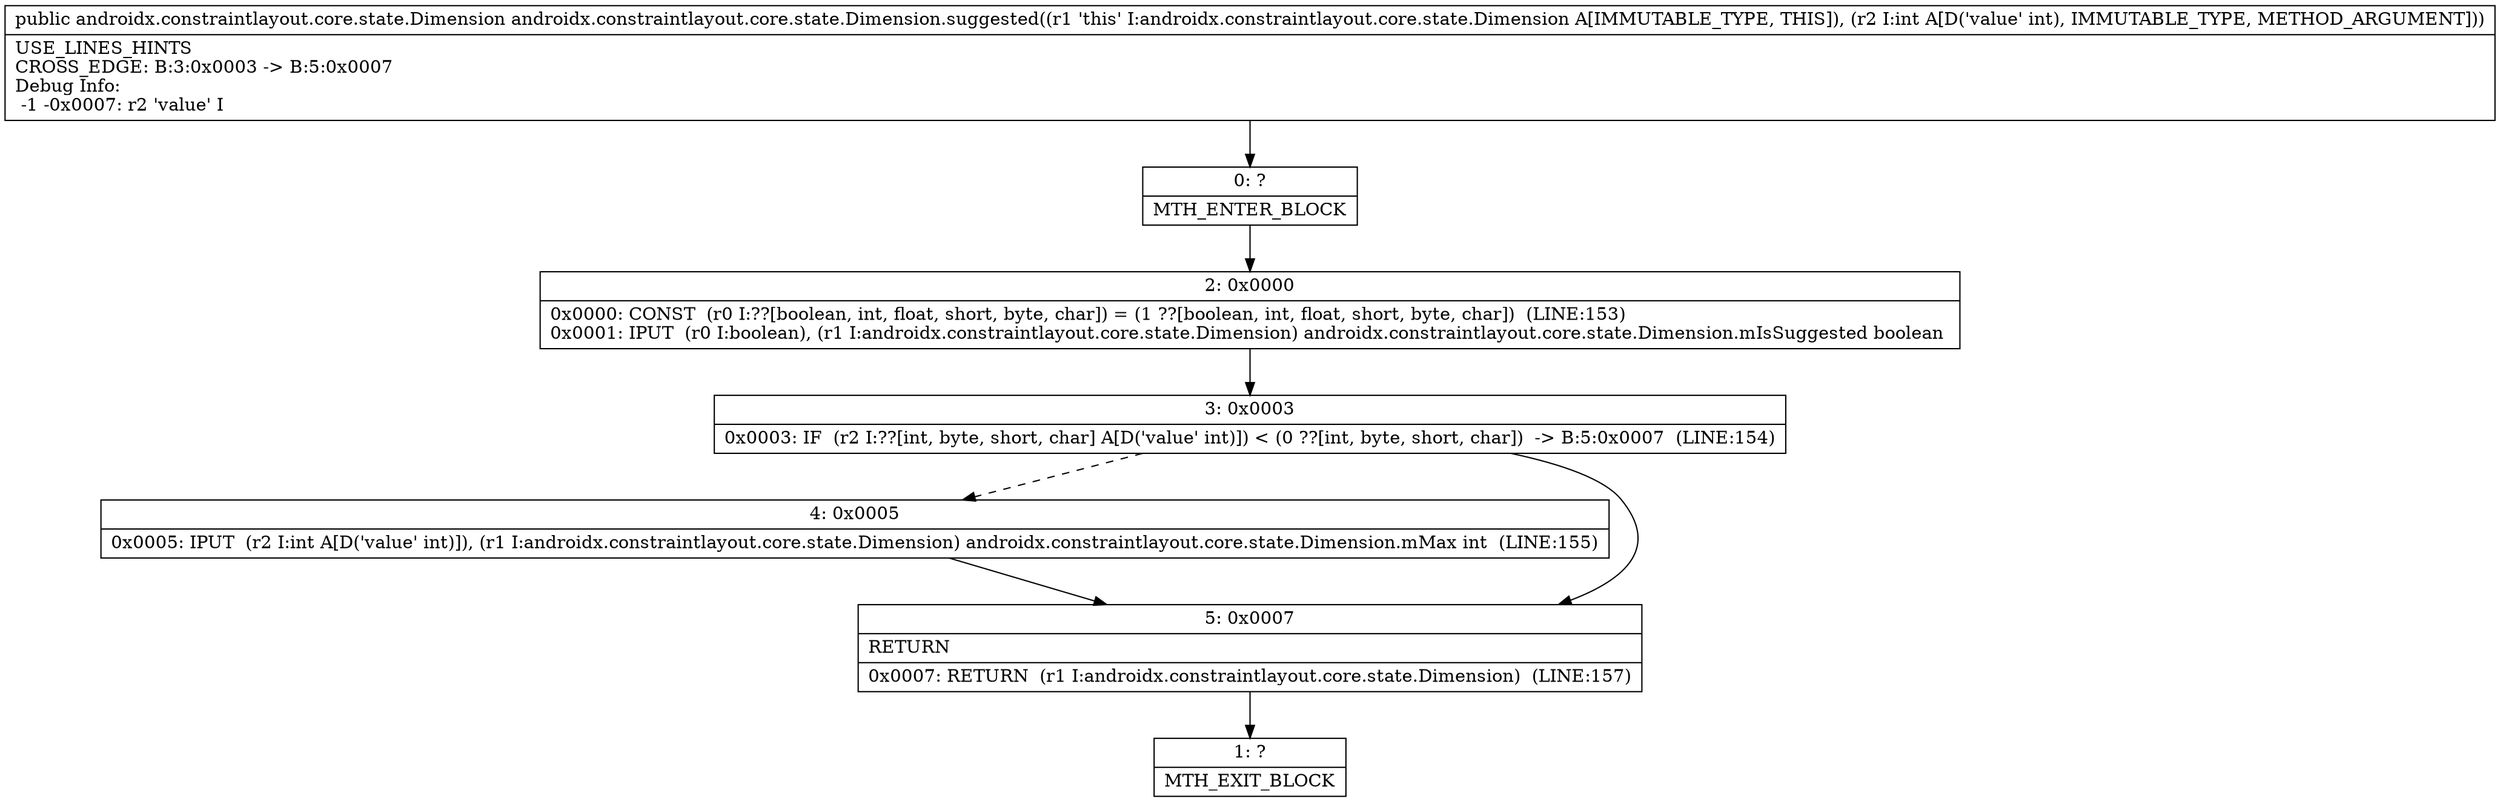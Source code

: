 digraph "CFG forandroidx.constraintlayout.core.state.Dimension.suggested(I)Landroidx\/constraintlayout\/core\/state\/Dimension;" {
Node_0 [shape=record,label="{0\:\ ?|MTH_ENTER_BLOCK\l}"];
Node_2 [shape=record,label="{2\:\ 0x0000|0x0000: CONST  (r0 I:??[boolean, int, float, short, byte, char]) = (1 ??[boolean, int, float, short, byte, char])  (LINE:153)\l0x0001: IPUT  (r0 I:boolean), (r1 I:androidx.constraintlayout.core.state.Dimension) androidx.constraintlayout.core.state.Dimension.mIsSuggested boolean \l}"];
Node_3 [shape=record,label="{3\:\ 0x0003|0x0003: IF  (r2 I:??[int, byte, short, char] A[D('value' int)]) \< (0 ??[int, byte, short, char])  \-\> B:5:0x0007  (LINE:154)\l}"];
Node_4 [shape=record,label="{4\:\ 0x0005|0x0005: IPUT  (r2 I:int A[D('value' int)]), (r1 I:androidx.constraintlayout.core.state.Dimension) androidx.constraintlayout.core.state.Dimension.mMax int  (LINE:155)\l}"];
Node_5 [shape=record,label="{5\:\ 0x0007|RETURN\l|0x0007: RETURN  (r1 I:androidx.constraintlayout.core.state.Dimension)  (LINE:157)\l}"];
Node_1 [shape=record,label="{1\:\ ?|MTH_EXIT_BLOCK\l}"];
MethodNode[shape=record,label="{public androidx.constraintlayout.core.state.Dimension androidx.constraintlayout.core.state.Dimension.suggested((r1 'this' I:androidx.constraintlayout.core.state.Dimension A[IMMUTABLE_TYPE, THIS]), (r2 I:int A[D('value' int), IMMUTABLE_TYPE, METHOD_ARGUMENT]))  | USE_LINES_HINTS\lCROSS_EDGE: B:3:0x0003 \-\> B:5:0x0007\lDebug Info:\l  \-1 \-0x0007: r2 'value' I\l}"];
MethodNode -> Node_0;Node_0 -> Node_2;
Node_2 -> Node_3;
Node_3 -> Node_4[style=dashed];
Node_3 -> Node_5;
Node_4 -> Node_5;
Node_5 -> Node_1;
}

